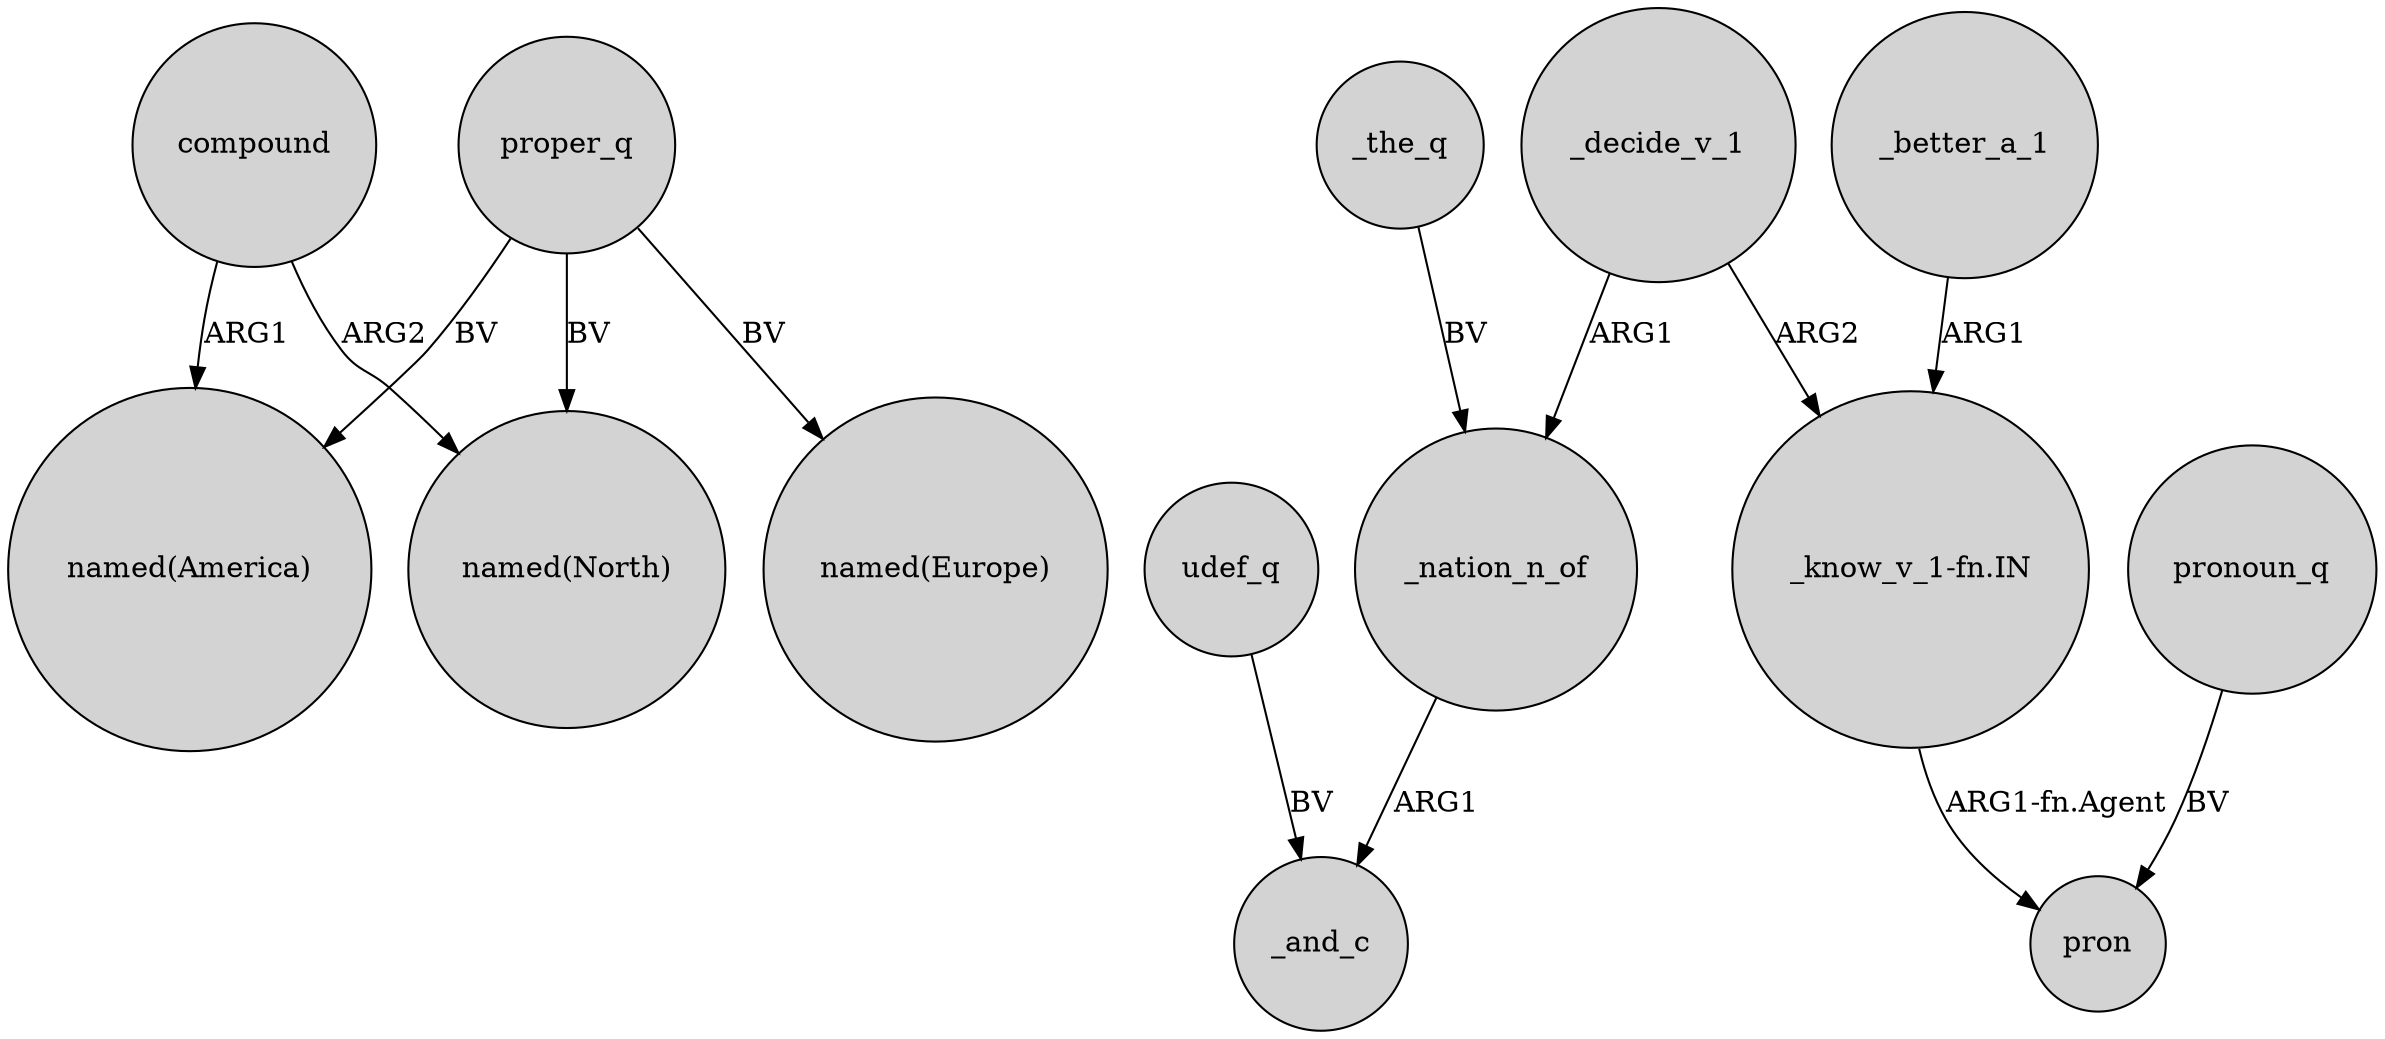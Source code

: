 digraph {
	node [shape=circle style=filled]
	compound -> "named(North)" [label=ARG2]
	_nation_n_of -> _and_c [label=ARG1]
	_decide_v_1 -> "_know_v_1-fn.IN" [label=ARG2]
	"_know_v_1-fn.IN" -> pron [label="ARG1-fn.Agent"]
	_the_q -> _nation_n_of [label=BV]
	_decide_v_1 -> _nation_n_of [label=ARG1]
	proper_q -> "named(North)" [label=BV]
	pronoun_q -> pron [label=BV]
	_better_a_1 -> "_know_v_1-fn.IN" [label=ARG1]
	proper_q -> "named(Europe)" [label=BV]
	udef_q -> _and_c [label=BV]
	proper_q -> "named(America)" [label=BV]
	compound -> "named(America)" [label=ARG1]
}

